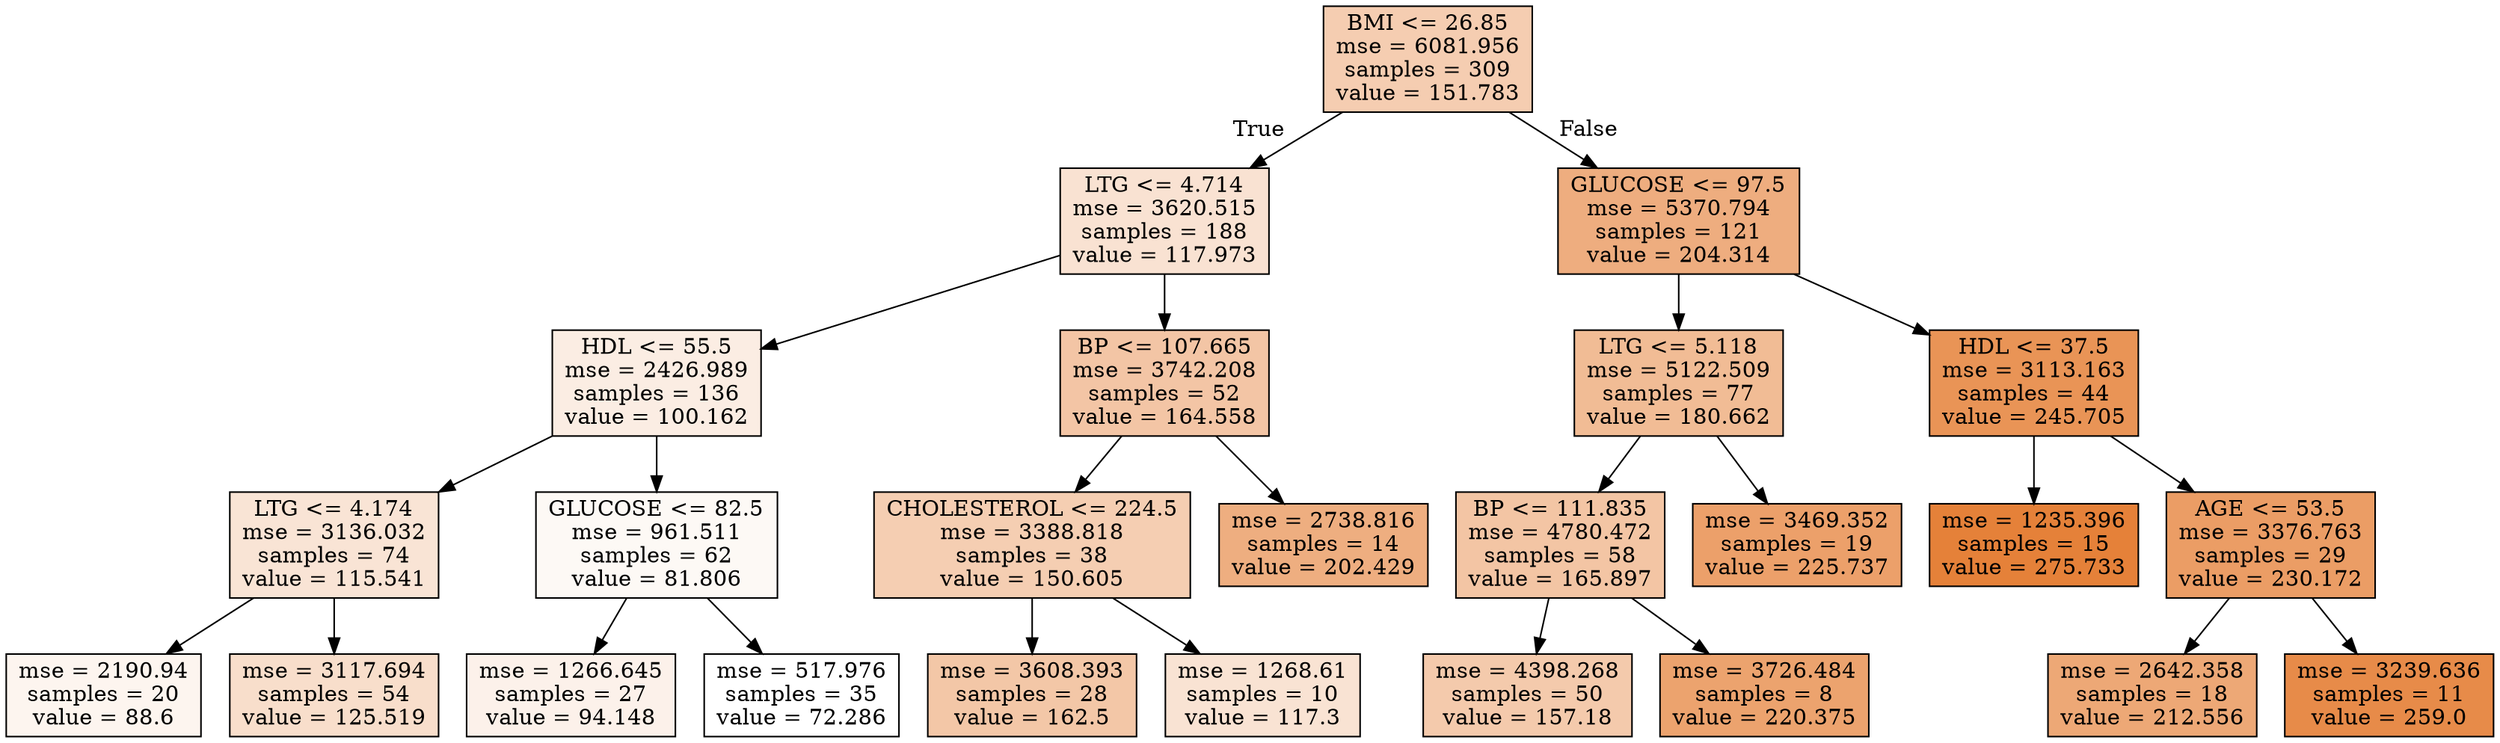 digraph Tree {
node [shape=box, style="filled", color="black"] ;
0 [label="BMI <= 26.85\nmse = 6081.956\nsamples = 309\nvalue = 151.783", fillcolor="#e5813964"] ;
1 [label="LTG <= 4.714\nmse = 3620.515\nsamples = 188\nvalue = 117.973", fillcolor="#e5813939"] ;
0 -> 1 [labeldistance=2.5, labelangle=45, headlabel="True"] ;
2 [label="HDL <= 55.5\nmse = 2426.989\nsamples = 136\nvalue = 100.162", fillcolor="#e5813923"] ;
1 -> 2 ;
3 [label="LTG <= 4.174\nmse = 3136.032\nsamples = 74\nvalue = 115.541", fillcolor="#e5813936"] ;
2 -> 3 ;
4 [label="mse = 2190.94\nsamples = 20\nvalue = 88.6", fillcolor="#e5813914"] ;
3 -> 4 ;
5 [label="mse = 3117.694\nsamples = 54\nvalue = 125.519", fillcolor="#e5813943"] ;
3 -> 5 ;
6 [label="GLUCOSE <= 82.5\nmse = 961.511\nsamples = 62\nvalue = 81.806", fillcolor="#e581390c"] ;
2 -> 6 ;
7 [label="mse = 1266.645\nsamples = 27\nvalue = 94.148", fillcolor="#e581391b"] ;
6 -> 7 ;
8 [label="mse = 517.976\nsamples = 35\nvalue = 72.286", fillcolor="#e5813900"] ;
6 -> 8 ;
9 [label="BP <= 107.665\nmse = 3742.208\nsamples = 52\nvalue = 164.558", fillcolor="#e5813974"] ;
1 -> 9 ;
10 [label="CHOLESTEROL <= 224.5\nmse = 3388.818\nsamples = 38\nvalue = 150.605", fillcolor="#e5813962"] ;
9 -> 10 ;
11 [label="mse = 3608.393\nsamples = 28\nvalue = 162.5", fillcolor="#e5813971"] ;
10 -> 11 ;
12 [label="mse = 1268.61\nsamples = 10\nvalue = 117.3", fillcolor="#e5813938"] ;
10 -> 12 ;
13 [label="mse = 2738.816\nsamples = 14\nvalue = 202.429", fillcolor="#e58139a3"] ;
9 -> 13 ;
14 [label="GLUCOSE <= 97.5\nmse = 5370.794\nsamples = 121\nvalue = 204.314", fillcolor="#e58139a5"] ;
0 -> 14 [labeldistance=2.5, labelangle=-45, headlabel="False"] ;
15 [label="LTG <= 5.118\nmse = 5122.509\nsamples = 77\nvalue = 180.662", fillcolor="#e5813988"] ;
14 -> 15 ;
16 [label="BP <= 111.835\nmse = 4780.472\nsamples = 58\nvalue = 165.897", fillcolor="#e5813975"] ;
15 -> 16 ;
17 [label="mse = 4398.268\nsamples = 50\nvalue = 157.18", fillcolor="#e581396a"] ;
16 -> 17 ;
18 [label="mse = 3726.484\nsamples = 8\nvalue = 220.375", fillcolor="#e58139ba"] ;
16 -> 18 ;
19 [label="mse = 3469.352\nsamples = 19\nvalue = 225.737", fillcolor="#e58139c0"] ;
15 -> 19 ;
20 [label="HDL <= 37.5\nmse = 3113.163\nsamples = 44\nvalue = 245.705", fillcolor="#e58139d9"] ;
14 -> 20 ;
21 [label="mse = 1235.396\nsamples = 15\nvalue = 275.733", fillcolor="#e58139ff"] ;
20 -> 21 ;
22 [label="AGE <= 53.5\nmse = 3376.763\nsamples = 29\nvalue = 230.172", fillcolor="#e58139c6"] ;
20 -> 22 ;
23 [label="mse = 2642.358\nsamples = 18\nvalue = 212.556", fillcolor="#e58139b0"] ;
22 -> 23 ;
24 [label="mse = 3239.636\nsamples = 11\nvalue = 259.0", fillcolor="#e58139ea"] ;
22 -> 24 ;
}